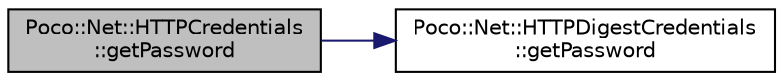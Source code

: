 digraph "Poco::Net::HTTPCredentials::getPassword"
{
 // LATEX_PDF_SIZE
  edge [fontname="Helvetica",fontsize="10",labelfontname="Helvetica",labelfontsize="10"];
  node [fontname="Helvetica",fontsize="10",shape=record];
  rankdir="LR";
  Node1 [label="Poco::Net::HTTPCredentials\l::getPassword",height=0.2,width=0.4,color="black", fillcolor="grey75", style="filled", fontcolor="black",tooltip="Sets the password."];
  Node1 -> Node2 [color="midnightblue",fontsize="10",style="solid"];
  Node2 [label="Poco::Net::HTTPDigestCredentials\l::getPassword",height=0.2,width=0.4,color="black", fillcolor="white", style="filled",URL="$classPoco_1_1Net_1_1HTTPDigestCredentials.html#ad55aa08056936836432d3c229b6e6612",tooltip="Sets the password."];
}
